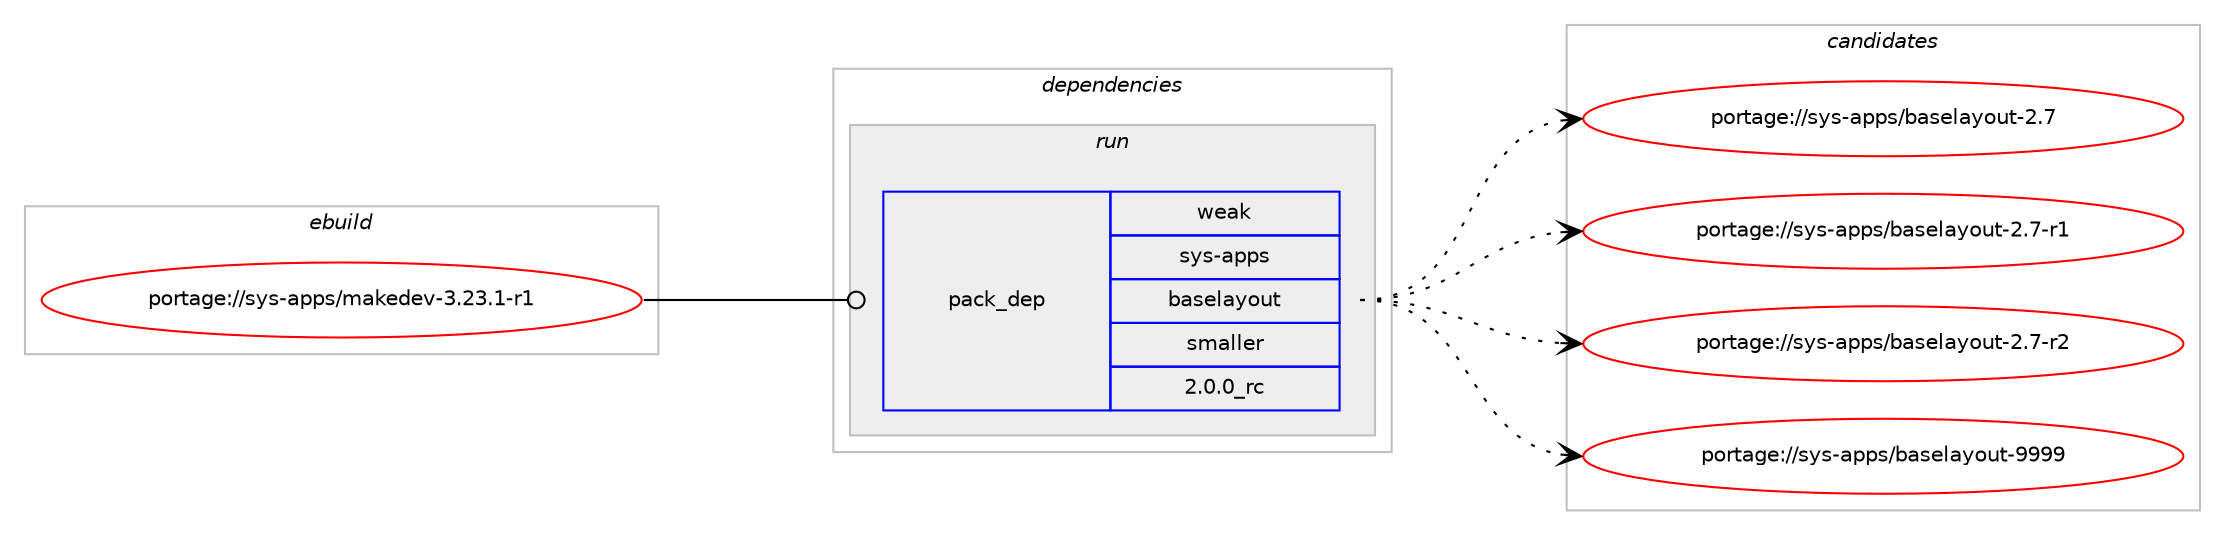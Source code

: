 digraph prolog {

# *************
# Graph options
# *************

newrank=true;
concentrate=true;
compound=true;
graph [rankdir=LR,fontname=Helvetica,fontsize=10,ranksep=1.5];#, ranksep=2.5, nodesep=0.2];
edge  [arrowhead=vee];
node  [fontname=Helvetica,fontsize=10];

# **********
# The ebuild
# **********

subgraph cluster_leftcol {
color=gray;
rank=same;
label=<<i>ebuild</i>>;
id [label="portage://sys-apps/makedev-3.23.1-r1", color=red, width=4, href="../sys-apps/makedev-3.23.1-r1.svg"];
}

# ****************
# The dependencies
# ****************

subgraph cluster_midcol {
color=gray;
label=<<i>dependencies</i>>;
subgraph cluster_compile {
fillcolor="#eeeeee";
style=filled;
label=<<i>compile</i>>;
}
subgraph cluster_compileandrun {
fillcolor="#eeeeee";
style=filled;
label=<<i>compile and run</i>>;
}
subgraph cluster_run {
fillcolor="#eeeeee";
style=filled;
label=<<i>run</i>>;
subgraph pack369 {
dependency1123 [label=<<TABLE BORDER="0" CELLBORDER="1" CELLSPACING="0" CELLPADDING="4" WIDTH="220"><TR><TD ROWSPAN="6" CELLPADDING="30">pack_dep</TD></TR><TR><TD WIDTH="110">weak</TD></TR><TR><TD>sys-apps</TD></TR><TR><TD>baselayout</TD></TR><TR><TD>smaller</TD></TR><TR><TD>2.0.0_rc</TD></TR></TABLE>>, shape=none, color=blue];
}
id:e -> dependency1123:w [weight=20,style="solid",arrowhead="odot"];
}
}

# **************
# The candidates
# **************

subgraph cluster_choices {
rank=same;
color=gray;
label=<<i>candidates</i>>;

subgraph choice369 {
color=black;
nodesep=1;
choice11512111545971121121154798971151011089712111111711645504655 [label="portage://sys-apps/baselayout-2.7", color=red, width=4,href="../sys-apps/baselayout-2.7.svg"];
choice115121115459711211211547989711510110897121111117116455046554511449 [label="portage://sys-apps/baselayout-2.7-r1", color=red, width=4,href="../sys-apps/baselayout-2.7-r1.svg"];
choice115121115459711211211547989711510110897121111117116455046554511450 [label="portage://sys-apps/baselayout-2.7-r2", color=red, width=4,href="../sys-apps/baselayout-2.7-r2.svg"];
choice1151211154597112112115479897115101108971211111171164557575757 [label="portage://sys-apps/baselayout-9999", color=red, width=4,href="../sys-apps/baselayout-9999.svg"];
dependency1123:e -> choice11512111545971121121154798971151011089712111111711645504655:w [style=dotted,weight="100"];
dependency1123:e -> choice115121115459711211211547989711510110897121111117116455046554511449:w [style=dotted,weight="100"];
dependency1123:e -> choice115121115459711211211547989711510110897121111117116455046554511450:w [style=dotted,weight="100"];
dependency1123:e -> choice1151211154597112112115479897115101108971211111171164557575757:w [style=dotted,weight="100"];
}
}

}
